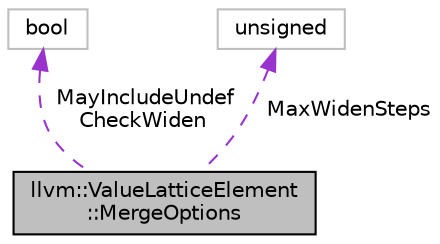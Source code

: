 digraph "llvm::ValueLatticeElement::MergeOptions"
{
 // LATEX_PDF_SIZE
  bgcolor="transparent";
  edge [fontname="Helvetica",fontsize="10",labelfontname="Helvetica",labelfontsize="10"];
  node [fontname="Helvetica",fontsize="10",shape=record];
  Node1 [label="llvm::ValueLatticeElement\l::MergeOptions",height=0.2,width=0.4,color="black", fillcolor="grey75", style="filled", fontcolor="black",tooltip="Struct to control some aspects related to merging constant ranges."];
  Node2 -> Node1 [dir="back",color="darkorchid3",fontsize="10",style="dashed",label=" MayIncludeUndef\nCheckWiden" ,fontname="Helvetica"];
  Node2 [label="bool",height=0.2,width=0.4,color="grey75",tooltip=" "];
  Node3 -> Node1 [dir="back",color="darkorchid3",fontsize="10",style="dashed",label=" MaxWidenSteps" ,fontname="Helvetica"];
  Node3 [label="unsigned",height=0.2,width=0.4,color="grey75",tooltip=" "];
}
